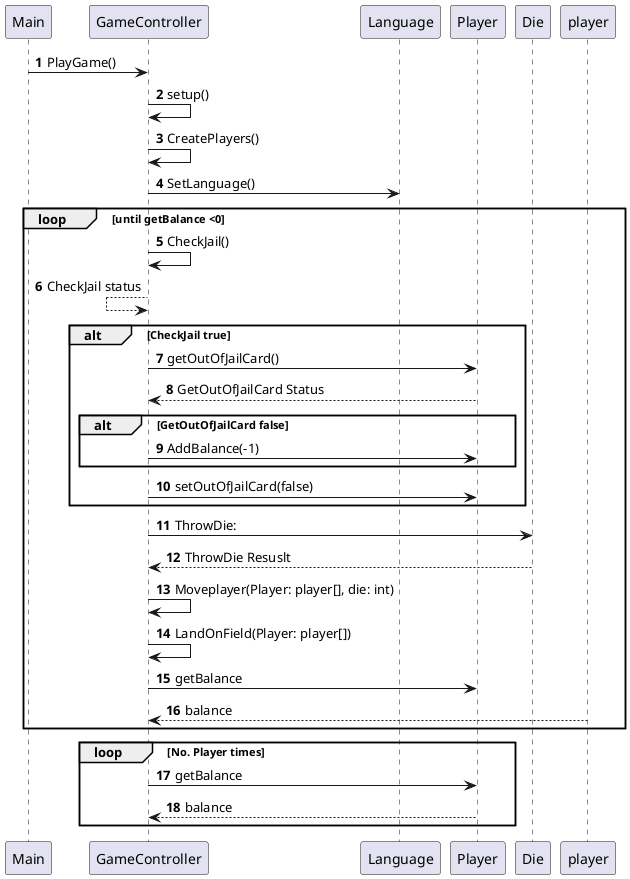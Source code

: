 @startuml
'https://plantuml.com/sequence-diagram

autonumber

Main -> GameController: PlayGame()
GameController -> GameController: setup()
GameController -> GameController: CreatePlayers()
GameController -> Language: SetLanguage()
Loop until getBalance <0
GameController -> GameController: CheckJail()
GameController <-- GameController: CheckJail status
alt CheckJail true
    GameController -> Player: getOutOfJailCard()
    GameController <-- Player: GetOutOfJailCard Status
    alt GetOutOfJailCard false
    GameController -> Player: AddBalance(-1)
    end
    GameController -> Player: setOutOfJailCard(false)
    end
GameController -> Die: ThrowDie:
GameController <-- Die: ThrowDie Resuslt
GameController -> GameController: Moveplayer(Player: player[], die: int)
GameController -> GameController: LandOnField(Player: player[])
GameController -> Player: getBalance
GameController <-- player: balance
end
Loop No. Player times
GameController -> Player: getBalance
GameController <-- Player: balance
end
@enduml